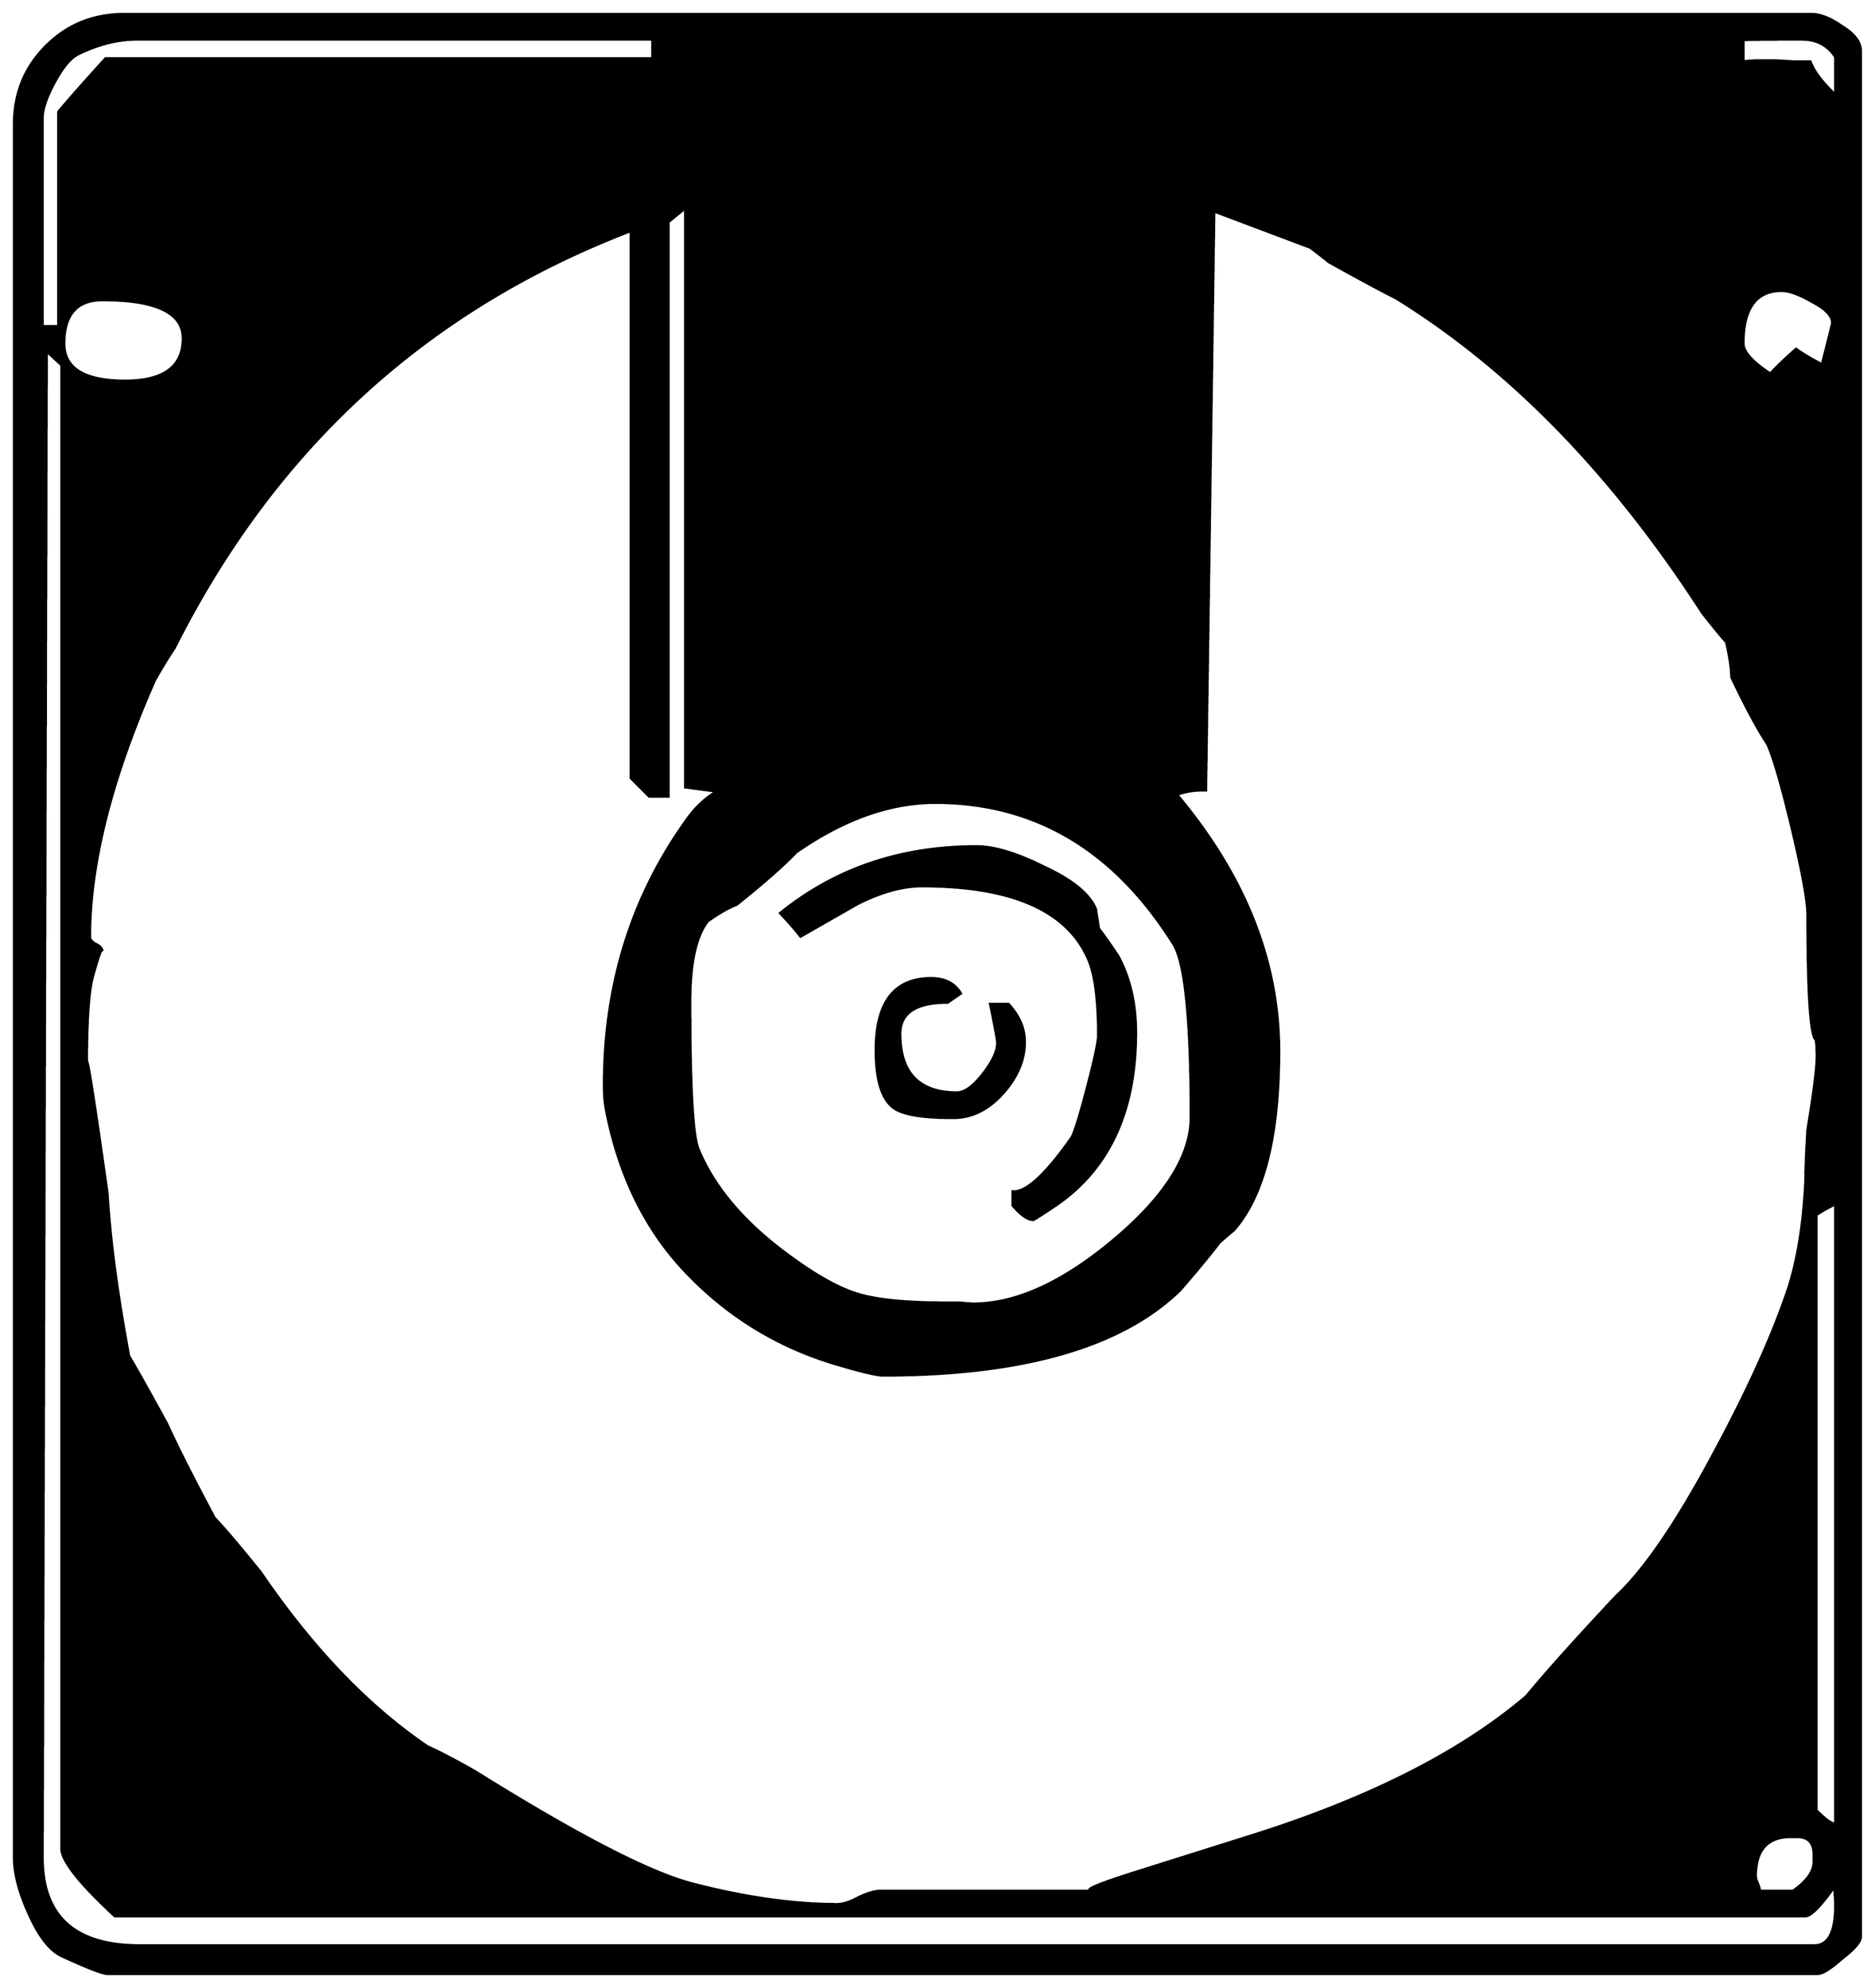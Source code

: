


\begin{tikzpicture}[y=0.80pt, x=0.80pt, yscale=-1.0, xscale=1.0, inner sep=0pt, outer sep=0pt]
\begin{scope}[shift={(100.0,1716.0)},nonzero rule]
  \path[draw=.,fill=.,line width=1.600pt] (1876.0,323.0) .. controls
    (1876.0,327.667) and (1870.0,334.667) .. (1858.0,344.0) ..
    controls (1846.667,354.0) and (1838.667,359.0) .. (1834.0,359.0)
    -- (173.0,359.0) .. controls (168.333,359.0) and (153.667,353.333)
    .. (129.0,342.0) .. controls (117.0,336.667) and (106.0,322.667)
    .. (96.0,300.0) .. controls (86.667,279.333) and (82.0,261.333) ..
    (82.0,246.0) -- (82.0,-1437.0) .. controls (82.0,-1467.0)
    and (92.333,-1492.333) .. (113.0,-1513.0) .. controls
    (133.667,-1533.667) and (159.0,-1544.0) .. (189.0,-1544.0) --
    (1828.0,-1544.0) .. controls (1836.667,-1544.0) and
    (1846.667,-1540.0) .. (1858.0,-1532.0) .. controls
    (1870.0,-1524.667) and (1876.0,-1516.667) .. (1876.0,-1508.0) --
    (1876.0,323.0) -- cycle(1851.0,-1466.0) -- (1851.0,-1502.0)
    .. controls (1843.667,-1513.333) and (1833.0,-1519.0) ..
    (1819.0,-1519.0) -- (1808.0,-1519.0) .. controls
    (1774.0,-1519.0) and (1758.667,-1518.667) .. (1762.0,-1518.0) --
    (1762.0,-1498.0) .. controls (1766.667,-1498.667) and
    (1771.667,-1499.0) .. (1777.0,-1499.0) -- (1790.0,-1499.0) ..
    controls (1794.0,-1499.0) and (1800.333,-1498.667) ..
    (1809.0,-1498.0) .. controls (1817.0,-1498.0) and
    (1823.0,-1498.0) .. (1827.0,-1498.0) .. controls
    (1830.333,-1488.667) and (1838.333,-1478.0) .. (1851.0,-1466.0) --
    cycle(1848.0,-1244.0) .. controls (1848.0,-1250.667) and
    (1841.667,-1257.333) .. (1829.0,-1264.0) .. controls
    (1816.333,-1271.333) and (1806.333,-1275.0) .. (1799.0,-1275.0) ..
    controls (1774.333,-1275.0) and (1762.0,-1258.0) ..
    (1762.0,-1224.0) .. controls (1762.0,-1216.0) and
    (1770.667,-1206.333) .. (1788.0,-1195.0) .. controls
    (1793.333,-1201.0) and (1801.667,-1209.0) .. (1813.0,-1219.0) ..
    controls (1818.333,-1215.0) and (1826.667,-1210.0) ..
    (1838.0,-1204.0) .. controls (1844.667,-1230.0) and
    (1848.0,-1243.333) .. (1848.0,-1244.0) -- cycle(1851.0,213.0)
    -- (1851.0,-388.0) .. controls (1846.333,-386.0) and
    (1840.333,-382.667) .. (1833.0,-378.0) -- (1833.0,200.0) ..
    controls (1841.667,208.667) and (1847.667,213.0) .. (1851.0,213.0)
    -- cycle(702.0,-1501.0) -- (702.0,-1519.0) --
    (201.0,-1519.0) .. controls (183.0,-1519.0) and
    (164.333,-1514.333) .. (145.0,-1505.0) .. controls
    (137.667,-1501.667) and (130.0,-1492.667) .. (122.0,-1478.0) ..
    controls (114.0,-1463.333) and (110.0,-1451.667) ..
    (110.0,-1443.0) -- (110.0,-1241.0) -- (125.0,-1241.0) --
    (125.0,-1449.0) .. controls (135.0,-1461.0) and
    (150.333,-1478.333) .. (171.0,-1501.0) -- (702.0,-1501.0) --
    cycle(1830.0,250.0) -- (1830.0,243.0) .. controls
    (1830.0,231.667) and (1824.667,226.0) .. (1814.0,226.0) --
    (1808.0,226.0) .. controls (1785.333,226.0) and (1774.0,238.667)
    .. (1774.0,264.0) .. controls (1774.0,266.0) and
    (1774.667,268.333) .. (1776.0,271.0) .. controls (1777.333,274.333)
    and (1778.0,276.667) .. (1778.0,278.0) -- (1810.0,278.0) ..
    controls (1823.333,268.667) and (1830.0,259.333) .. (1830.0,250.0)
    -- cycle(1833.0,-532.0) .. controls (1833.0,-539.333) and
    (1832.667,-544.667) .. (1832.0,-548.0) .. controls
    (1826.667,-552.0) and (1824.0,-592.333) .. (1824.0,-669.0) ..
    controls (1824.0,-682.333) and (1819.0,-710.0) ..
    (1809.0,-752.0) .. controls (1799.0,-794.0) and
    (1791.0,-821.667) .. (1785.0,-835.0) .. controls
    (1775.667,-849.0) and (1764.0,-870.667) .. (1750.0,-900.0) ..
    controls (1750.0,-908.0) and (1748.333,-919.333) ..
    (1745.0,-934.0) .. controls (1739.667,-940.0) and
    (1732.0,-949.333) .. (1722.0,-962.0) .. controls
    (1634.667,-1097.333) and (1535.333,-1199.333) .. (1424.0,-1268.0) ..
    controls (1409.333,-1275.333) and (1387.667,-1287.0) ..
    (1359.0,-1303.0) .. controls (1355.0,-1306.333) and
    (1349.0,-1311.0) .. (1341.0,-1317.0) .. controls
    (1319.667,-1325.0) and (1288.667,-1336.667) .. (1248.0,-1352.0) --
    (1240.0,-790.0) -- (1235.0,-790.0) .. controls
    (1227.667,-790.0) and (1220.0,-788.667) .. (1212.0,-786.0) ..
    controls (1278.0,-707.333) and (1311.0,-624.333) ..
    (1311.0,-537.0) .. controls (1311.0,-454.333) and
    (1296.333,-396.333) .. (1267.0,-363.0) .. controls
    (1263.667,-360.333) and (1259.0,-356.333) .. (1253.0,-351.0) ..
    controls (1245.0,-340.333) and (1232.333,-325.0) ..
    (1215.0,-305.0) .. controls (1158.333,-249.667) and
    (1062.0,-222.0) .. (926.0,-222.0) .. controls (920.0,-222.0)
    and (904.667,-225.667) .. (880.0,-233.0) .. controls
    (822.0,-250.333) and (772.333,-281.333) .. (731.0,-326.0) ..
    controls (693.667,-366.667) and (669.0,-418.0) .. (657.0,-480.0)
    .. controls (655.667,-486.667) and (655.0,-494.667) ..
    (655.0,-504.0) .. controls (655.0,-600.667) and (681.333,-686.0)
    .. (734.0,-760.0) .. controls (742.667,-772.667) and
    (752.667,-782.333) .. (764.0,-789.0) -- (734.0,-793.0) --
    (734.0,-1355.0) -- (718.0,-1342.0) -- (718.0,-784.0) --
    (699.0,-784.0) -- (681.0,-802.0) -- (681.0,-1333.0) ..
    controls (483.0,-1257.0) and (335.333,-1122.0) ..
    (238.0,-928.0) .. controls (233.333,-921.333) and (227.0,-911.0)
    .. (219.0,-897.0) .. controls (177.0,-801.667) and
    (156.0,-718.667) .. (156.0,-648.0) .. controls (156.0,-645.333)
    and (158.0,-643.0) .. (162.0,-641.0) .. controls
    (166.0,-639.0) and (168.0,-636.667) .. (168.0,-634.0) ..
    controls (168.0,-639.333) and (165.0,-631.333) .. (159.0,-610.0)
    .. controls (155.0,-596.0) and (153.0,-567.667) ..
    (153.0,-525.0) .. controls (153.0,-535.667) and (159.667,-493.667)
    .. (173.0,-399.0) .. controls (175.667,-354.333) and
    (182.667,-301.667) .. (194.0,-241.0) .. controls (202.667,-226.333)
    and (215.0,-204.333) .. (231.0,-175.0) .. controls
    (240.333,-154.333) and (255.667,-124.0) .. (277.0,-84.0) ..
    controls (287.667,-72.667) and (302.667,-55.0) .. (322.0,-31.0) ..
    controls (372.0,42.333) and (426.0,98.667) .. (484.0,138.0) ..
    controls (494.667,142.667) and (510.0,150.667) .. (530.0,162.0) ..
    controls (629.333,224.0) and (699.667,260.333) .. (741.0,271.0) ..
    controls (792.333,284.333) and (839.333,291.0) .. (882.0,291.0) ..
    controls (887.333,291.0) and (894.333,288.667) .. (903.0,284.0) ..
    controls (911.667,280.0) and (918.667,278.0) .. (924.0,278.0) --
    (1130.0,278.0) .. controls (1118.667,278.0) and (1134.333,271.333)
    .. (1177.0,258.0) -- (1285.0,224.0) .. controls
    (1399.0,188.0) and (1487.667,143.0) .. (1551.0,89.0) ..
    controls (1569.667,66.333) and (1598.667,34.0) .. (1638.0,-8.0) ..
    controls (1665.333,-33.333) and (1697.0,-79.667) ..
    (1733.0,-147.0) .. controls (1765.0,-206.333) and
    (1788.667,-258.333) .. (1804.0,-303.0) .. controls
    (1814.0,-332.333) and (1820.0,-368.667) .. (1822.0,-412.0) ..
    controls (1822.0,-422.667) and (1822.667,-439.0) ..
    (1824.0,-461.0) .. controls (1830.0,-497.0) and
    (1833.0,-520.667) .. (1833.0,-532.0) -- cycle(1225.0,-473.0)
    .. controls (1225.0,-567.0) and (1219.333,-623.0) ..
    (1208.0,-641.0) .. controls (1150.667,-732.333) and
    (1073.667,-778.0) .. (977.0,-778.0) .. controls (933.0,-778.0)
    and (888.0,-762.0) .. (842.0,-730.0) .. controls
    (830.0,-717.333) and (810.667,-700.333) .. (784.0,-679.0) ..
    controls (776.667,-676.333) and (767.333,-671.0) .. (756.0,-663.0)
    .. controls (744.667,-648.333) and (739.0,-622.333) ..
    (739.0,-585.0) .. controls (739.0,-502.333) and (741.667,-454.667)
    .. (747.0,-442.0) .. controls (761.0,-408.0) and
    (786.667,-376.333) .. (824.0,-347.0) .. controls (854.0,-323.667)
    and (879.333,-308.667) .. (900.0,-302.0) .. controls
    (918.667,-296.0) and (947.667,-293.0) .. (987.0,-293.0) ..
    controls (989.667,-293.0) and (994.333,-293.0) ..
    (1001.0,-293.0) .. controls (1007.0,-292.333) and
    (1011.333,-292.0) .. (1014.0,-292.0) .. controls
    (1055.333,-292.0) and (1100.667,-312.667) .. (1150.0,-354.0) ..
    controls (1200.0,-396.0) and (1225.0,-435.667) ..
    (1225.0,-473.0) -- cycle(1851.0,292.0) .. controls
    (1851.0,289.333) and (1850.667,283.667) .. (1850.0,275.0) ..
    controls (1836.667,293.667) and (1827.333,303.0) .. (1822.0,303.0)
    -- (180.0,303.0) .. controls (145.333,271.0) and (128.0,249.0)
    .. (128.0,237.0) -- (128.0,-1203.0) -- (114.0,-1216.0) --
    (110.0,246.0) .. controls (110.0,302.667) and (141.333,331.0) ..
    (204.0,331.0) -- (1831.0,331.0) .. controls (1844.333,331.0)
    and (1851.0,318.0) .. (1851.0,292.0) -- cycle(246.0,-1229.0)
    .. controls (246.0,-1253.667) and (220.0,-1266.0) ..
    (168.0,-1266.0) .. controls (143.333,-1266.0) and
    (131.0,-1252.0) .. (131.0,-1224.0) .. controls
    (131.0,-1200.0) and (150.667,-1188.0) .. (190.0,-1188.0) ..
    controls (227.333,-1188.0) and (246.0,-1201.667) ..
    (246.0,-1229.0) -- cycle(1172.0,-555.0) .. controls
    (1172.0,-477.0) and (1145.0,-420.333) .. (1091.0,-385.0) ..
    controls (1079.0,-377.0) and (1072.667,-373.0) ..
    (1072.0,-373.0) .. controls (1066.667,-373.0) and
    (1060.0,-377.667) .. (1052.0,-387.0) -- (1052.0,-401.0) ..
    controls (1064.667,-399.667) and (1083.667,-417.0) ..
    (1109.0,-453.0) .. controls (1111.667,-457.0) and
    (1116.667,-473.0) .. (1124.0,-501.0) .. controls
    (1131.333,-529.0) and (1135.0,-546.0) .. (1135.0,-552.0) ..
    controls (1135.0,-587.333) and (1131.667,-612.333) ..
    (1125.0,-627.0) .. controls (1104.333,-673.667) and
    (1050.667,-697.0) .. (964.0,-697.0) .. controls (945.333,-697.0)
    and (924.667,-691.333) .. (902.0,-680.0) .. controls
    (883.333,-669.333) and (864.667,-658.667) .. (846.0,-648.0) ..
    controls (842.0,-653.333) and (835.333,-661.0) .. (826.0,-671.0)
    .. controls (879.333,-714.333) and (943.0,-736.0) ..
    (1017.0,-736.0) .. controls (1034.333,-736.0) and
    (1056.333,-729.333) .. (1083.0,-716.0) .. controls
    (1110.333,-703.333) and (1127.0,-689.667) .. (1133.0,-675.0) ..
    controls (1133.667,-671.0) and (1134.667,-664.667) ..
    (1136.0,-656.0) .. controls (1140.667,-650.0) and
    (1147.0,-641.0) .. (1155.0,-629.0) .. controls
    (1166.333,-607.667) and (1172.0,-583.0) .. (1172.0,-555.0) --
    cycle(1064.0,-546.0) .. controls (1064.0,-528.0) and
    (1056.667,-511.0) .. (1042.0,-495.0) .. controls
    (1028.0,-479.667) and (1012.0,-472.0) .. (994.0,-472.0) ..
    controls (964.0,-472.0) and (944.667,-475.333) .. (936.0,-482.0)
    .. controls (924.667,-490.667) and (919.0,-509.333) ..
    (919.0,-538.0) .. controls (919.0,-584.667) and (937.0,-608.0)
    .. (973.0,-608.0) .. controls (986.333,-608.0) and
    (996.0,-603.0) .. (1002.0,-593.0) -- (989.0,-584.0) ..
    controls (958.333,-584.0) and (943.0,-574.0) .. (943.0,-554.0)
    .. controls (943.0,-516.0) and (961.333,-497.0) ..
    (998.0,-497.0) .. controls (1005.333,-497.0) and
    (1013.667,-503.0) .. (1023.0,-515.0) .. controls
    (1032.333,-527.0) and (1037.0,-537.0) .. (1037.0,-545.0) ..
    controls (1037.0,-547.667) and (1034.667,-560.333) ..
    (1030.0,-583.0) -- (1048.0,-583.0) .. controls
    (1058.667,-571.667) and (1064.0,-559.333) .. (1064.0,-546.0) --
    cycle;
\end{scope}

\end{tikzpicture}

